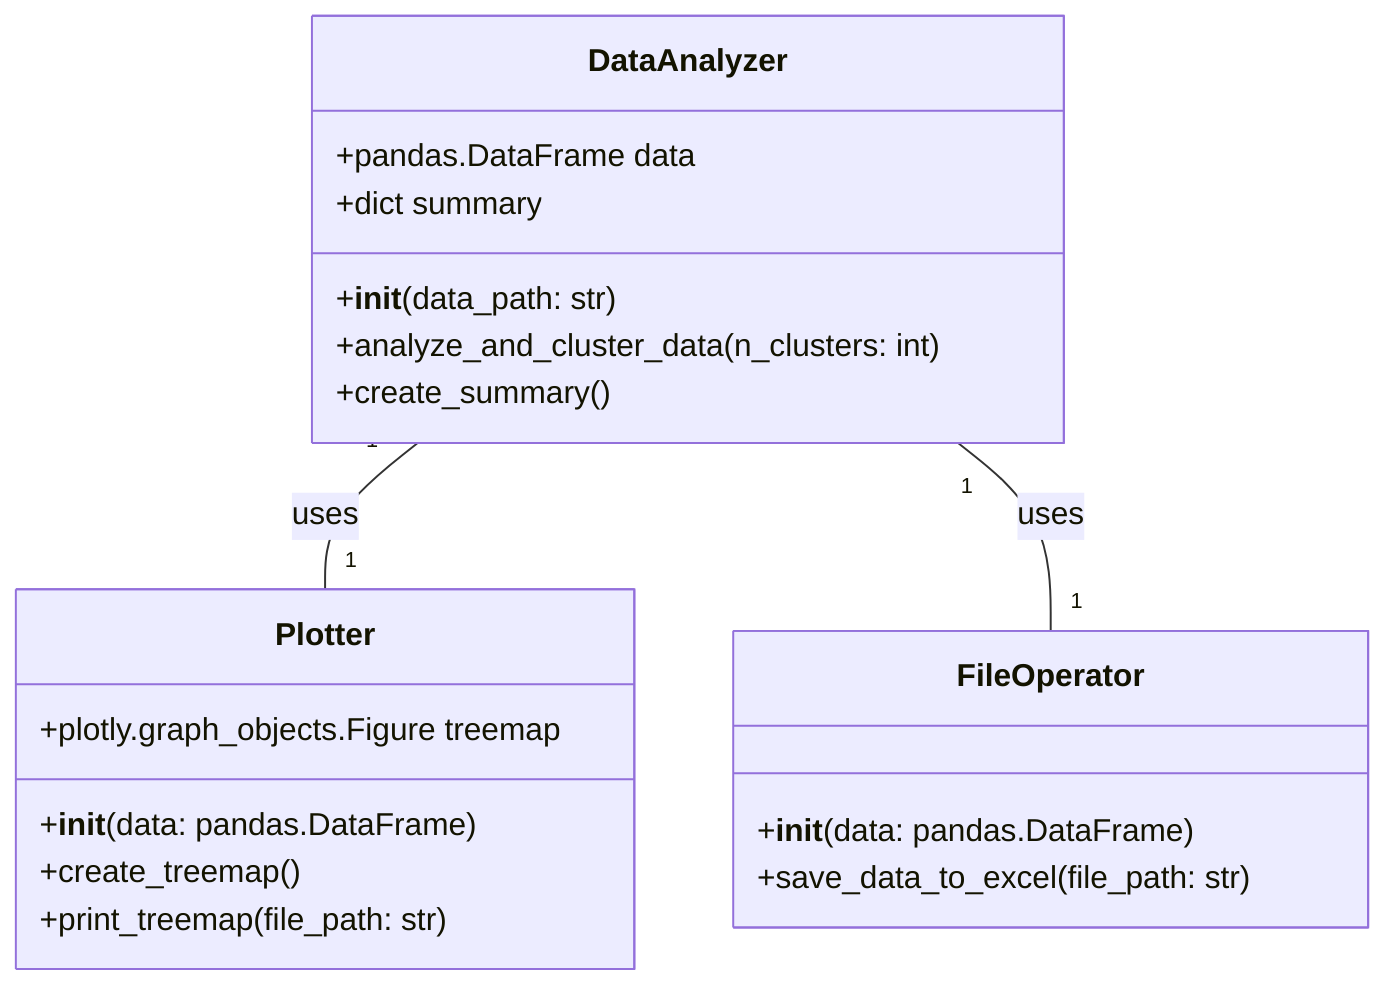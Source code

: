 classDiagram
        class DataAnalyzer{
            +pandas.DataFrame data
            +dict summary
            +__init__(data_path: str)
            +analyze_and_cluster_data(n_clusters: int)
            +create_summary()
        }
        class Plotter{
            +plotly.graph_objects.Figure treemap
            +__init__(data: pandas.DataFrame)
            +create_treemap()
            +print_treemap(file_path: str)
        }
        class FileOperator{
            +__init__(data: pandas.DataFrame)
            +save_data_to_excel(file_path: str)
        }
        DataAnalyzer "1" -- "1" Plotter: uses
        DataAnalyzer "1" -- "1" FileOperator: uses